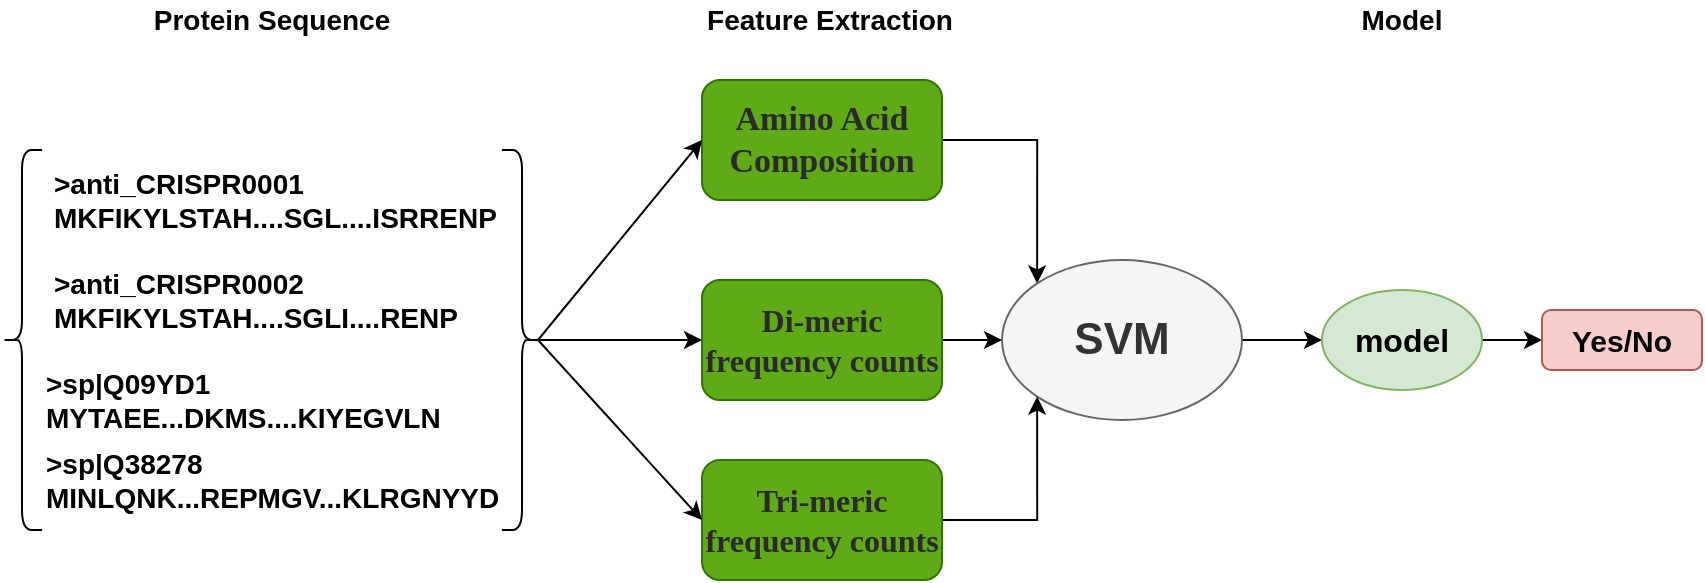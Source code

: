 <mxfile version="14.9.0" type="device"><diagram id="Yc_w2x8y5YfGtZwrcBoH" name="Page-1"><mxGraphModel dx="1865" dy="556" grid="1" gridSize="10" guides="1" tooltips="1" connect="1" arrows="1" fold="1" page="1" pageScale="1" pageWidth="827" pageHeight="1169" math="0" shadow="0"><root><mxCell id="0"/><mxCell id="1" parent="0"/><mxCell id="dvD5uOE5ac_XEWWfpeth-11" style="edgeStyle=orthogonalEdgeStyle;rounded=0;orthogonalLoop=1;jettySize=auto;html=1;entryX=0;entryY=0;entryDx=0;entryDy=0;" parent="1" source="dvD5uOE5ac_XEWWfpeth-1" target="dvD5uOE5ac_XEWWfpeth-2" edge="1"><mxGeometry relative="1" as="geometry"/></mxCell><mxCell id="dvD5uOE5ac_XEWWfpeth-1" value="&lt;span style=&quot;color: rgb(42, 42, 42); font-family: merriweather, serif; font-size: 17px;&quot;&gt;&lt;b style=&quot;font-size: 17px;&quot;&gt;Amino Acid Composition&lt;/b&gt;&lt;/span&gt;" style="rounded=1;whiteSpace=wrap;html=1;fillColor=#60a917;strokeColor=#2D7600;fontColor=#ffffff;labelBackgroundColor=none;labelBorderColor=none;fontSize=17;" parent="1" vertex="1"><mxGeometry x="280" y="60" width="120" height="60" as="geometry"/></mxCell><mxCell id="dvD5uOE5ac_XEWWfpeth-14" style="edgeStyle=orthogonalEdgeStyle;rounded=0;orthogonalLoop=1;jettySize=auto;html=1;exitX=1;exitY=0.5;exitDx=0;exitDy=0;" parent="1" source="dvD5uOE5ac_XEWWfpeth-2" target="dvD5uOE5ac_XEWWfpeth-3" edge="1"><mxGeometry relative="1" as="geometry"/></mxCell><mxCell id="dvD5uOE5ac_XEWWfpeth-2" value="&lt;font style=&quot;font-size: 22px;&quot;&gt;SVM&lt;/font&gt;" style="ellipse;whiteSpace=wrap;html=1;fillColor=#f5f5f5;strokeColor=#666666;fontColor=#333333;fontStyle=1;fontSize=22;" parent="1" vertex="1"><mxGeometry x="430" y="150" width="120" height="80" as="geometry"/></mxCell><mxCell id="dvD5uOE5ac_XEWWfpeth-15" style="edgeStyle=orthogonalEdgeStyle;rounded=0;orthogonalLoop=1;jettySize=auto;html=1;exitX=1;exitY=0.5;exitDx=0;exitDy=0;entryX=0;entryY=0.5;entryDx=0;entryDy=0;" parent="1" source="dvD5uOE5ac_XEWWfpeth-3" target="dvD5uOE5ac_XEWWfpeth-4" edge="1"><mxGeometry relative="1" as="geometry"/></mxCell><mxCell id="dvD5uOE5ac_XEWWfpeth-3" value="model" style="ellipse;whiteSpace=wrap;html=1;fillColor=#d5e8d4;strokeColor=#82b366;fontStyle=1;fontSize=16;" parent="1" vertex="1"><mxGeometry x="590" y="165" width="80" height="50" as="geometry"/></mxCell><mxCell id="dvD5uOE5ac_XEWWfpeth-4" value="Yes/No" style="rounded=1;whiteSpace=wrap;html=1;fillColor=#f8cecc;strokeColor=#b85450;fontStyle=1;fontSize=15;" parent="1" vertex="1"><mxGeometry x="700" y="175" width="80" height="30" as="geometry"/></mxCell><mxCell id="dvD5uOE5ac_XEWWfpeth-13" style="edgeStyle=orthogonalEdgeStyle;rounded=0;orthogonalLoop=1;jettySize=auto;html=1;exitX=1;exitY=0.5;exitDx=0;exitDy=0;entryX=0;entryY=1;entryDx=0;entryDy=0;" parent="1" source="dvD5uOE5ac_XEWWfpeth-5" target="dvD5uOE5ac_XEWWfpeth-2" edge="1"><mxGeometry relative="1" as="geometry"/></mxCell><mxCell id="dvD5uOE5ac_XEWWfpeth-5" value="&lt;span style=&quot;color: rgb(42, 42, 42); font-family: merriweather, serif; font-size: 16px;&quot;&gt;Tri-meric frequency counts&lt;/span&gt;" style="rounded=1;whiteSpace=wrap;html=1;fillColor=#60a917;strokeColor=#2D7600;fontColor=#ffffff;labelBackgroundColor=none;fontStyle=1;fontSize=16;" parent="1" vertex="1"><mxGeometry x="280" y="250" width="120" height="60" as="geometry"/></mxCell><mxCell id="dvD5uOE5ac_XEWWfpeth-12" style="edgeStyle=orthogonalEdgeStyle;rounded=0;orthogonalLoop=1;jettySize=auto;html=1;exitX=1;exitY=0.5;exitDx=0;exitDy=0;" parent="1" source="dvD5uOE5ac_XEWWfpeth-6" target="dvD5uOE5ac_XEWWfpeth-2" edge="1"><mxGeometry relative="1" as="geometry"/></mxCell><mxCell id="dvD5uOE5ac_XEWWfpeth-6" value="&lt;span style=&quot;color: rgb(42, 42, 42); font-family: merriweather, serif; font-size: 16px;&quot;&gt;Di-meric frequency counts&lt;/span&gt;" style="rounded=1;whiteSpace=wrap;html=1;fillColor=#60a917;strokeColor=#2D7600;fontColor=#ffffff;fontStyle=1;labelBackgroundColor=none;fontSize=16;" parent="1" vertex="1"><mxGeometry x="280" y="160" width="120" height="60" as="geometry"/></mxCell><mxCell id="dvD5uOE5ac_XEWWfpeth-7" value="&lt;span style=&quot;font-size: 14px;&quot;&gt;&lt;b style=&quot;font-size: 14px;&quot;&gt;Feature Extraction&lt;/b&gt;&lt;/span&gt;" style="text;html=1;strokeColor=none;fillColor=none;align=center;verticalAlign=middle;whiteSpace=wrap;rounded=0;fontSize=14;" parent="1" vertex="1"><mxGeometry x="274" y="20" width="140" height="20" as="geometry"/></mxCell><mxCell id="dvD5uOE5ac_XEWWfpeth-8" value="&lt;span style=&quot;font-size: 14px;&quot;&gt;&lt;b style=&quot;font-size: 14px;&quot;&gt;Model&lt;/b&gt;&lt;/span&gt;" style="text;html=1;strokeColor=none;fillColor=none;align=center;verticalAlign=middle;whiteSpace=wrap;rounded=0;fontSize=14;" parent="1" vertex="1"><mxGeometry x="565" y="20" width="130" height="20" as="geometry"/></mxCell><mxCell id="dvD5uOE5ac_XEWWfpeth-9" value="&lt;span style=&quot;font-size: 14px;&quot;&gt;&lt;b style=&quot;font-size: 14px;&quot;&gt;Protein Sequence&lt;/b&gt;&lt;/span&gt;" style="text;html=1;strokeColor=none;fillColor=none;align=center;verticalAlign=middle;whiteSpace=wrap;rounded=0;fontSize=14;" parent="1" vertex="1"><mxGeometry x="-5" y="20" width="140" height="20" as="geometry"/></mxCell><mxCell id="dvD5uOE5ac_XEWWfpeth-10" value="&lt;b style=&quot;font-size: 14px&quot;&gt;&amp;gt;anti_CRISPR0001&amp;nbsp;&lt;br style=&quot;font-size: 14px&quot;&gt;MKFIKYLSTAH....SGL....ISRRENP&lt;/b&gt;" style="text;html=1;strokeColor=none;fillColor=none;align=left;verticalAlign=middle;whiteSpace=wrap;rounded=0;fontSize=14;" parent="1" vertex="1"><mxGeometry x="-46" y="105" width="236" height="30" as="geometry"/></mxCell><mxCell id="dvD5uOE5ac_XEWWfpeth-19" value="&lt;b style=&quot;font-size: 14px&quot;&gt;&amp;gt;sp|Q38278&amp;nbsp;&lt;/b&gt;&lt;br style=&quot;font-size: 14px&quot;&gt;&lt;b style=&quot;font-size: 14px&quot;&gt;MINLQNK...REPMGV...KLRGNYYD&lt;/b&gt;" style="text;html=1;strokeColor=none;fillColor=none;align=left;verticalAlign=middle;whiteSpace=wrap;rounded=0;fontSize=14;" parent="1" vertex="1"><mxGeometry x="-50" y="245" width="240" height="30" as="geometry"/></mxCell><mxCell id="dvD5uOE5ac_XEWWfpeth-20" value="&lt;b style=&quot;font-size: 14px;&quot;&gt;&amp;gt;sp|Q09YD1&amp;nbsp;&lt;/b&gt;&lt;br style=&quot;font-size: 14px;&quot;&gt;&lt;b style=&quot;font-size: 14px;&quot;&gt;MYTAEE...DKMS....KIYEGVLN&lt;/b&gt;" style="text;html=1;strokeColor=none;fillColor=none;align=left;verticalAlign=middle;whiteSpace=wrap;rounded=0;fontSize=14;" parent="1" vertex="1"><mxGeometry x="-50" y="205" width="230" height="30" as="geometry"/></mxCell><mxCell id="dvD5uOE5ac_XEWWfpeth-21" value="&lt;b style=&quot;font-size: 14px&quot;&gt;&amp;gt;anti_CRISPR0002&amp;nbsp;&lt;br style=&quot;font-size: 14px&quot;&gt;MKFIKYLSTAH....SGLI....RENP&lt;/b&gt;" style="text;html=1;strokeColor=none;fillColor=none;align=left;verticalAlign=middle;whiteSpace=wrap;rounded=0;fontSize=14;" parent="1" vertex="1"><mxGeometry x="-46" y="155" width="236" height="30" as="geometry"/></mxCell><mxCell id="dvD5uOE5ac_XEWWfpeth-23" value="" style="shape=curlyBracket;whiteSpace=wrap;html=1;rounded=1;labelBackgroundColor=none;fontSize=14;align=left;verticalAlign=middle;" parent="1" vertex="1"><mxGeometry x="-70" y="95" width="20" height="190" as="geometry"/></mxCell><mxCell id="dvD5uOE5ac_XEWWfpeth-25" value="" style="shape=curlyBracket;whiteSpace=wrap;html=1;rounded=1;flipH=1;labelBackgroundColor=none;fontSize=14;align=left;verticalAlign=middle;" parent="1" vertex="1"><mxGeometry x="180" y="95" width="20" height="190" as="geometry"/></mxCell><mxCell id="dvD5uOE5ac_XEWWfpeth-27" value="" style="endArrow=classic;html=1;fontSize=14;exitX=0.1;exitY=0.5;exitDx=0;exitDy=0;exitPerimeter=0;entryX=0;entryY=0.5;entryDx=0;entryDy=0;" parent="1" source="dvD5uOE5ac_XEWWfpeth-25" target="dvD5uOE5ac_XEWWfpeth-1" edge="1"><mxGeometry width="50" height="50" relative="1" as="geometry"><mxPoint x="210" y="160" as="sourcePoint"/><mxPoint x="260" y="110" as="targetPoint"/></mxGeometry></mxCell><mxCell id="dvD5uOE5ac_XEWWfpeth-28" value="" style="endArrow=classic;html=1;fontSize=14;exitX=0.1;exitY=0.5;exitDx=0;exitDy=0;exitPerimeter=0;entryX=0;entryY=0.5;entryDx=0;entryDy=0;" parent="1" source="dvD5uOE5ac_XEWWfpeth-25" target="dvD5uOE5ac_XEWWfpeth-6" edge="1"><mxGeometry width="50" height="50" relative="1" as="geometry"><mxPoint x="208" y="195" as="sourcePoint"/><mxPoint x="290" y="100" as="targetPoint"/></mxGeometry></mxCell><mxCell id="dvD5uOE5ac_XEWWfpeth-29" value="" style="endArrow=classic;html=1;fontSize=14;exitX=0.1;exitY=0.5;exitDx=0;exitDy=0;exitPerimeter=0;entryX=0;entryY=0.5;entryDx=0;entryDy=0;" parent="1" source="dvD5uOE5ac_XEWWfpeth-25" target="dvD5uOE5ac_XEWWfpeth-5" edge="1"><mxGeometry width="50" height="50" relative="1" as="geometry"><mxPoint x="218" y="205" as="sourcePoint"/><mxPoint x="300" y="110" as="targetPoint"/></mxGeometry></mxCell></root></mxGraphModel></diagram></mxfile>